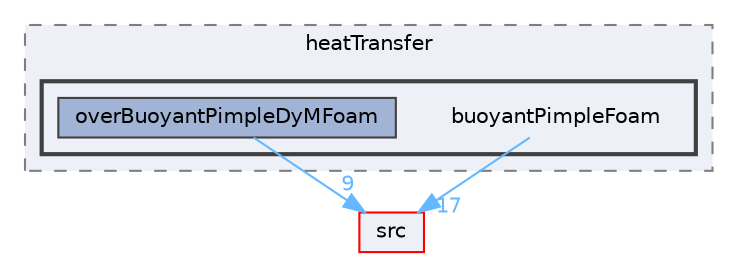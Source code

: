 digraph "applications/solvers/heatTransfer/buoyantPimpleFoam"
{
 // LATEX_PDF_SIZE
  bgcolor="transparent";
  edge [fontname=Helvetica,fontsize=10,labelfontname=Helvetica,labelfontsize=10];
  node [fontname=Helvetica,fontsize=10,shape=box,height=0.2,width=0.4];
  compound=true
  subgraph clusterdir_faee72e18493b47f6f5cdf576f4c62ea {
    graph [ bgcolor="#edf0f7", pencolor="grey50", label="heatTransfer", fontname=Helvetica,fontsize=10 style="filled,dashed", URL="dir_faee72e18493b47f6f5cdf576f4c62ea.html",tooltip=""]
  subgraph clusterdir_f3c9f238b8c1604689cc4c1a611f71d7 {
    graph [ bgcolor="#edf0f7", pencolor="grey25", label="", fontname=Helvetica,fontsize=10 style="filled,bold", URL="dir_f3c9f238b8c1604689cc4c1a611f71d7.html",tooltip=""]
    dir_f3c9f238b8c1604689cc4c1a611f71d7 [shape=plaintext, label="buoyantPimpleFoam"];
  dir_2a38ab4b11708a47be7db4f61134613c [label="overBuoyantPimpleDyMFoam", fillcolor="#a2b4d6", color="grey25", style="filled", URL="dir_2a38ab4b11708a47be7db4f61134613c.html",tooltip=""];
  }
  }
  dir_68267d1309a1af8e8297ef4c3efbcdba [label="src", fillcolor="#edf0f7", color="red", style="filled", URL="dir_68267d1309a1af8e8297ef4c3efbcdba.html",tooltip=""];
  dir_f3c9f238b8c1604689cc4c1a611f71d7->dir_68267d1309a1af8e8297ef4c3efbcdba [headlabel="17", labeldistance=1.5 headhref="dir_000362_003729.html" href="dir_000362_003729.html" color="steelblue1" fontcolor="steelblue1"];
  dir_2a38ab4b11708a47be7db4f61134613c->dir_68267d1309a1af8e8297ef4c3efbcdba [headlabel="9", labeldistance=1.5 headhref="dir_002743_003729.html" href="dir_002743_003729.html" color="steelblue1" fontcolor="steelblue1"];
}
